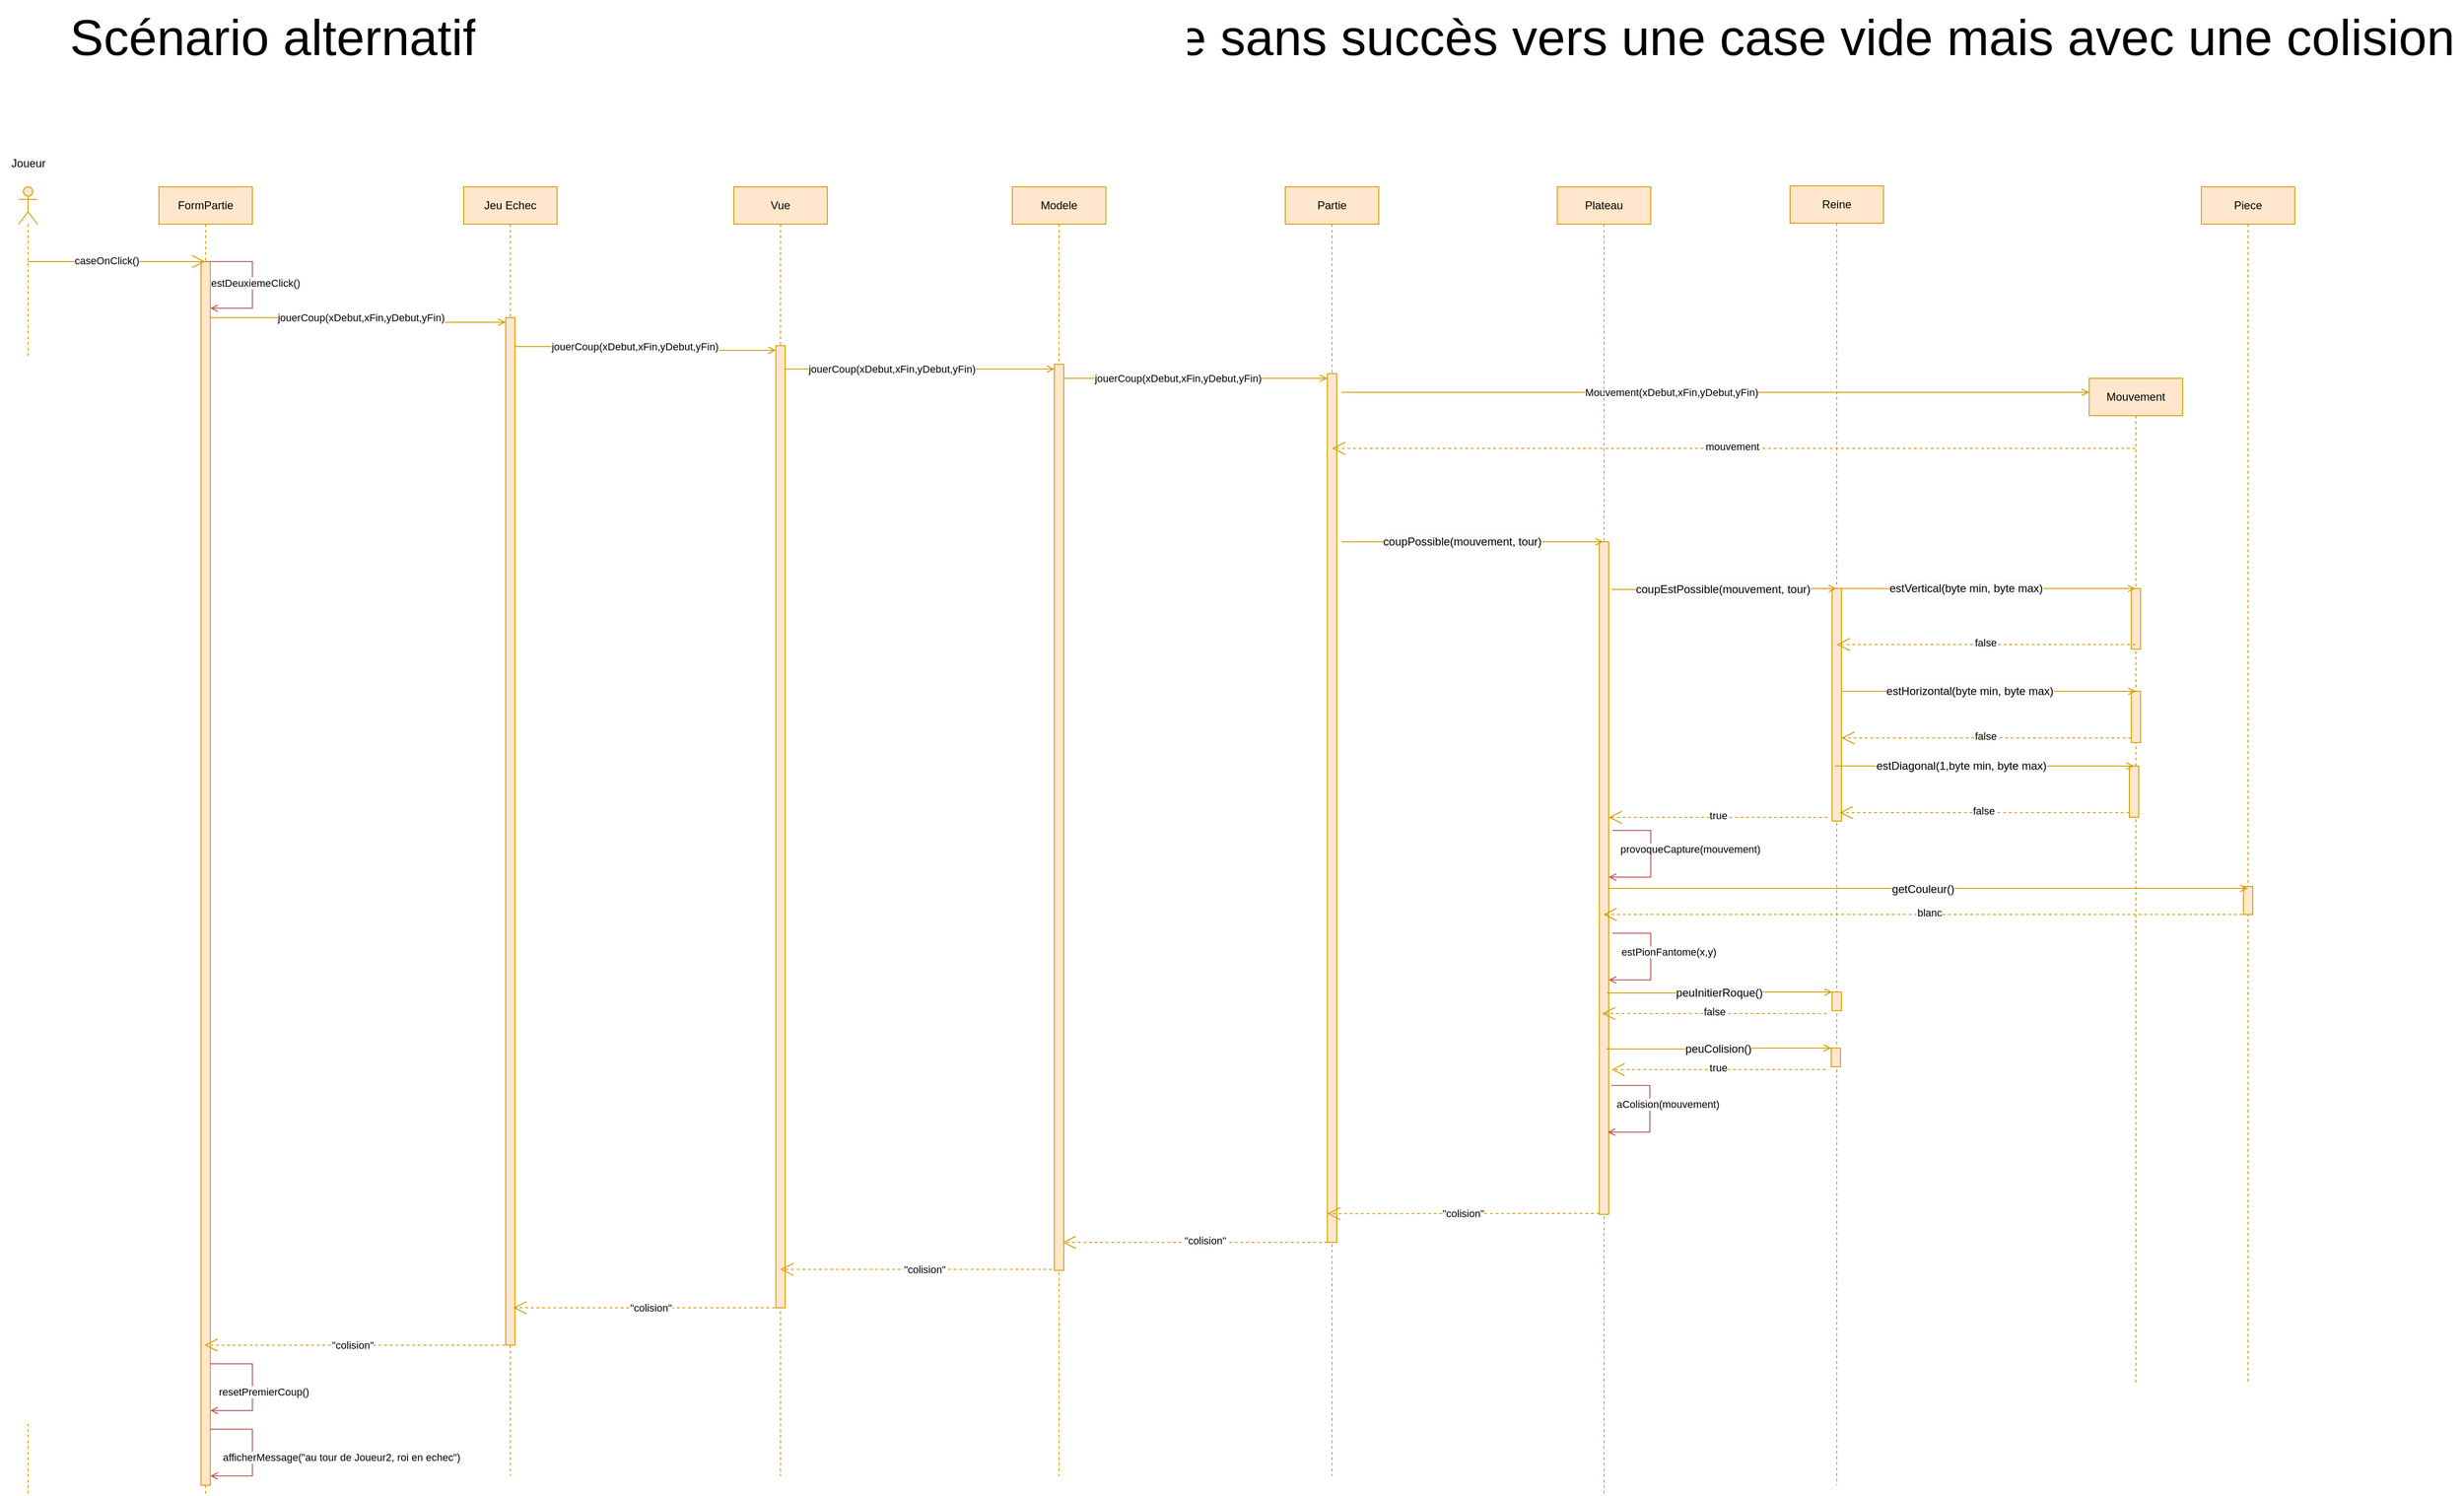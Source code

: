 <mxfile version="26.1.0">
  <diagram name="Page-1" id="2YBvvXClWsGukQMizWep">
    <mxGraphModel dx="5441" dy="1436" grid="1" gridSize="10" guides="1" tooltips="1" connect="1" arrows="1" fold="1" page="1" pageScale="1" pageWidth="850" pageHeight="1100" math="0" shadow="0">
      <root>
        <mxCell id="0" />
        <mxCell id="1" parent="0" />
        <mxCell id="EnhBGTg6p2PJXciGGI0v-1" value="" style="shape=umlLifeline;perimeter=lifelinePerimeter;whiteSpace=wrap;html=1;container=1;dropTarget=0;collapsible=0;recursiveResize=0;outlineConnect=0;portConstraint=eastwest;newEdgeStyle={&quot;curved&quot;:0,&quot;rounded&quot;:0};participant=umlActor;fillColor=#ffe6cc;strokeColor=#d79b00;" vertex="1" parent="1">
          <mxGeometry x="-390" y="2230" width="20" height="1400" as="geometry" />
        </mxCell>
        <mxCell id="EnhBGTg6p2PJXciGGI0v-2" value="Joueur" style="text;html=1;align=center;verticalAlign=middle;resizable=0;points=[];autosize=1;strokeColor=none;fillColor=none;" vertex="1" parent="1">
          <mxGeometry x="-410" y="2190" width="60" height="30" as="geometry" />
        </mxCell>
        <mxCell id="EnhBGTg6p2PJXciGGI0v-3" value="FormPartie" style="shape=umlLifeline;perimeter=lifelinePerimeter;whiteSpace=wrap;html=1;container=1;dropTarget=0;collapsible=0;recursiveResize=0;outlineConnect=0;portConstraint=eastwest;newEdgeStyle={&quot;curved&quot;:0,&quot;rounded&quot;:0};fillColor=#ffe6cc;strokeColor=#d79b00;" vertex="1" parent="1">
          <mxGeometry x="-240" y="2230" width="100" height="1400" as="geometry" />
        </mxCell>
        <mxCell id="EnhBGTg6p2PJXciGGI0v-4" value="" style="html=1;points=[[0,0,0,0,5],[0,1,0,0,-5],[1,0,0,0,5],[1,1,0,0,-5]];perimeter=orthogonalPerimeter;outlineConnect=0;targetShapes=umlLifeline;portConstraint=eastwest;newEdgeStyle={&quot;curved&quot;:0,&quot;rounded&quot;:0};fillColor=#ffe6cc;strokeColor=#d79b00;" vertex="1" parent="EnhBGTg6p2PJXciGGI0v-3">
          <mxGeometry x="45" y="80" width="10" height="1310" as="geometry" />
        </mxCell>
        <mxCell id="EnhBGTg6p2PJXciGGI0v-5" value="" style="endArrow=open;endFill=1;endSize=12;html=1;rounded=0;fillColor=#ffe6cc;strokeColor=#d79b00;" edge="1" parent="1" source="EnhBGTg6p2PJXciGGI0v-1" target="EnhBGTg6p2PJXciGGI0v-3">
          <mxGeometry width="160" relative="1" as="geometry">
            <mxPoint x="-350" y="2360" as="sourcePoint" />
            <mxPoint x="-240" y="2360" as="targetPoint" />
            <Array as="points">
              <mxPoint x="-300" y="2310" />
            </Array>
          </mxGeometry>
        </mxCell>
        <mxCell id="EnhBGTg6p2PJXciGGI0v-6" value="caseOnClick()" style="edgeLabel;html=1;align=center;verticalAlign=middle;resizable=0;points=[];" vertex="1" connectable="0" parent="EnhBGTg6p2PJXciGGI0v-5">
          <mxGeometry x="-0.498" y="1" relative="1" as="geometry">
            <mxPoint x="36" as="offset" />
          </mxGeometry>
        </mxCell>
        <mxCell id="EnhBGTg6p2PJXciGGI0v-7" value="Jeu Echec" style="shape=umlLifeline;perimeter=lifelinePerimeter;whiteSpace=wrap;html=1;container=1;dropTarget=0;collapsible=0;recursiveResize=0;outlineConnect=0;portConstraint=eastwest;newEdgeStyle={&quot;curved&quot;:0,&quot;rounded&quot;:0};fillColor=#ffe6cc;strokeColor=#d79b00;" vertex="1" parent="1">
          <mxGeometry x="86" y="2230" width="100" height="1380" as="geometry" />
        </mxCell>
        <mxCell id="EnhBGTg6p2PJXciGGI0v-8" value="" style="html=1;points=[[0,0,0,0,5],[0,1,0,0,-5],[1,0,0,0,5],[1,1,0,0,-5]];perimeter=orthogonalPerimeter;outlineConnect=0;targetShapes=umlLifeline;portConstraint=eastwest;newEdgeStyle={&quot;curved&quot;:0,&quot;rounded&quot;:0};fillColor=#ffe6cc;strokeColor=#d79b00;" vertex="1" parent="EnhBGTg6p2PJXciGGI0v-7">
          <mxGeometry x="45" y="140" width="10" height="1100" as="geometry" />
        </mxCell>
        <mxCell id="EnhBGTg6p2PJXciGGI0v-9" style="edgeStyle=orthogonalEdgeStyle;rounded=0;orthogonalLoop=1;jettySize=auto;html=1;curved=0;endArrow=open;endFill=0;fillColor=#ffe6cc;strokeColor=#d79b00;entryX=0;entryY=0;entryDx=0;entryDy=5;entryPerimeter=0;" edge="1" parent="1" source="EnhBGTg6p2PJXciGGI0v-4" target="EnhBGTg6p2PJXciGGI0v-8">
          <mxGeometry relative="1" as="geometry">
            <mxPoint x="-93.5" y="2370" as="sourcePoint" />
            <mxPoint x="131" y="2370" as="targetPoint" />
            <Array as="points">
              <mxPoint x="-27" y="2370" />
              <mxPoint x="-27" y="2375" />
            </Array>
          </mxGeometry>
        </mxCell>
        <mxCell id="EnhBGTg6p2PJXciGGI0v-10" value="jouerCoup(xDebut,xFin,yDebut,yFin)" style="edgeLabel;html=1;align=center;verticalAlign=middle;resizable=0;points=[];" vertex="1" connectable="0" parent="EnhBGTg6p2PJXciGGI0v-9">
          <mxGeometry x="-0.518" y="-2" relative="1" as="geometry">
            <mxPoint x="83" y="-2" as="offset" />
          </mxGeometry>
        </mxCell>
        <mxCell id="EnhBGTg6p2PJXciGGI0v-11" value="" style="endArrow=none;endFill=1;endSize=12;html=1;rounded=0;startArrow=open;startFill=0;fillColor=#f8cecc;strokeColor=#b85450;" edge="1" parent="1" source="EnhBGTg6p2PJXciGGI0v-4">
          <mxGeometry width="160" relative="1" as="geometry">
            <mxPoint x="-180" y="2360" as="sourcePoint" />
            <mxPoint x="-190" y="2310" as="targetPoint" />
            <Array as="points">
              <mxPoint x="-140" y="2360" />
              <mxPoint x="-140" y="2310" />
            </Array>
          </mxGeometry>
        </mxCell>
        <mxCell id="EnhBGTg6p2PJXciGGI0v-12" value="estDeuxiemeClick()" style="edgeLabel;html=1;align=center;verticalAlign=middle;resizable=0;points=[];" vertex="1" connectable="0" parent="EnhBGTg6p2PJXciGGI0v-11">
          <mxGeometry x="-0.009" y="-3" relative="1" as="geometry">
            <mxPoint as="offset" />
          </mxGeometry>
        </mxCell>
        <mxCell id="EnhBGTg6p2PJXciGGI0v-13" value="Modele" style="shape=umlLifeline;perimeter=lifelinePerimeter;whiteSpace=wrap;html=1;container=1;dropTarget=0;collapsible=0;recursiveResize=0;outlineConnect=0;portConstraint=eastwest;newEdgeStyle={&quot;curved&quot;:0,&quot;rounded&quot;:0};fillColor=#ffe6cc;strokeColor=#d79b00;" vertex="1" parent="1">
          <mxGeometry x="673" y="2230" width="100" height="1380" as="geometry" />
        </mxCell>
        <mxCell id="EnhBGTg6p2PJXciGGI0v-14" value="" style="html=1;points=[[0,0,0,0,5],[0,1,0,0,-5],[1,0,0,0,5],[1,1,0,0,-5]];perimeter=orthogonalPerimeter;outlineConnect=0;targetShapes=umlLifeline;portConstraint=eastwest;newEdgeStyle={&quot;curved&quot;:0,&quot;rounded&quot;:0};fillColor=#ffe6cc;strokeColor=#d79b00;" vertex="1" parent="EnhBGTg6p2PJXciGGI0v-13">
          <mxGeometry x="45" y="190" width="10" height="970" as="geometry" />
        </mxCell>
        <mxCell id="EnhBGTg6p2PJXciGGI0v-15" style="edgeStyle=orthogonalEdgeStyle;rounded=0;orthogonalLoop=1;jettySize=auto;html=1;curved=0;endArrow=open;endFill=0;fillColor=#ffe6cc;strokeColor=#d79b00;entryX=0;entryY=0;entryDx=0;entryDy=5;entryPerimeter=0;" edge="1" parent="1" source="EnhBGTg6p2PJXciGGI0v-8" target="EnhBGTg6p2PJXciGGI0v-77">
          <mxGeometry relative="1" as="geometry">
            <mxPoint x="205" y="2400" as="sourcePoint" />
            <mxPoint x="415" y="2401" as="targetPoint" />
            <Array as="points">
              <mxPoint x="278" y="2401" />
              <mxPoint x="278" y="2405" />
            </Array>
          </mxGeometry>
        </mxCell>
        <mxCell id="EnhBGTg6p2PJXciGGI0v-16" value="jouerCoup(xDebut,xFin,yDebut,yFin)" style="edgeLabel;html=1;align=center;verticalAlign=middle;resizable=0;points=[];" vertex="1" connectable="0" parent="EnhBGTg6p2PJXciGGI0v-15">
          <mxGeometry x="-0.518" y="-2" relative="1" as="geometry">
            <mxPoint x="60" y="-2" as="offset" />
          </mxGeometry>
        </mxCell>
        <mxCell id="EnhBGTg6p2PJXciGGI0v-17" value="Partie" style="shape=umlLifeline;perimeter=lifelinePerimeter;whiteSpace=wrap;html=1;container=1;dropTarget=0;collapsible=0;recursiveResize=0;outlineConnect=0;portConstraint=eastwest;newEdgeStyle={&quot;curved&quot;:0,&quot;rounded&quot;:0};fillColor=#ffe6cc;strokeColor=#d79b00;" vertex="1" parent="1">
          <mxGeometry x="965" y="2230" width="100" height="1380" as="geometry" />
        </mxCell>
        <mxCell id="EnhBGTg6p2PJXciGGI0v-18" value="" style="html=1;points=[[0,0,0,0,5],[0,1,0,0,-5],[1,0,0,0,5],[1,1,0,0,-5]];perimeter=orthogonalPerimeter;outlineConnect=0;targetShapes=umlLifeline;portConstraint=eastwest;newEdgeStyle={&quot;curved&quot;:0,&quot;rounded&quot;:0};fillColor=#ffe6cc;strokeColor=#d79b00;" vertex="1" parent="EnhBGTg6p2PJXciGGI0v-17">
          <mxGeometry x="45" y="200" width="10" height="930" as="geometry" />
        </mxCell>
        <mxCell id="EnhBGTg6p2PJXciGGI0v-19" style="edgeStyle=orthogonalEdgeStyle;rounded=0;orthogonalLoop=1;jettySize=auto;html=1;curved=0;endArrow=open;endFill=0;fillColor=#ffe6cc;strokeColor=#d79b00;entryX=0;entryY=0;entryDx=0;entryDy=5;entryPerimeter=0;exitX=1;exitY=0;exitDx=0;exitDy=5;exitPerimeter=0;" edge="1" parent="1" source="EnhBGTg6p2PJXciGGI0v-14" target="EnhBGTg6p2PJXciGGI0v-18">
          <mxGeometry relative="1" as="geometry">
            <mxPoint x="780" y="2435" as="sourcePoint" />
            <mxPoint x="1004.5" y="2435" as="targetPoint" />
            <Array as="points">
              <mxPoint x="728" y="2435" />
            </Array>
          </mxGeometry>
        </mxCell>
        <mxCell id="EnhBGTg6p2PJXciGGI0v-20" value="jouerCoup(xDebut,xFin,yDebut,yFin)" style="edgeLabel;html=1;align=center;verticalAlign=middle;resizable=0;points=[];" vertex="1" connectable="0" parent="EnhBGTg6p2PJXciGGI0v-19">
          <mxGeometry x="-0.518" y="-2" relative="1" as="geometry">
            <mxPoint x="61" y="-2" as="offset" />
          </mxGeometry>
        </mxCell>
        <mxCell id="EnhBGTg6p2PJXciGGI0v-21" value="Mouvement" style="shape=umlLifeline;perimeter=lifelinePerimeter;whiteSpace=wrap;html=1;container=1;dropTarget=0;collapsible=0;recursiveResize=0;outlineConnect=0;portConstraint=eastwest;newEdgeStyle={&quot;curved&quot;:0,&quot;rounded&quot;:0};fillColor=#ffe6cc;strokeColor=#d79b00;" vertex="1" parent="1">
          <mxGeometry x="1825" y="2435" width="100" height="1075" as="geometry" />
        </mxCell>
        <mxCell id="EnhBGTg6p2PJXciGGI0v-22" value="" style="html=1;points=[[0,0,0,0,5],[0,1,0,0,-5],[1,0,0,0,5],[1,1,0,0,-5]];perimeter=orthogonalPerimeter;outlineConnect=0;targetShapes=umlLifeline;portConstraint=eastwest;newEdgeStyle={&quot;curved&quot;:0,&quot;rounded&quot;:0};fillColor=#ffe6cc;strokeColor=#d79b00;" vertex="1" parent="EnhBGTg6p2PJXciGGI0v-21">
          <mxGeometry x="45" y="225" width="10" height="65" as="geometry" />
        </mxCell>
        <mxCell id="EnhBGTg6p2PJXciGGI0v-23" value="" style="html=1;points=[[0,0,0,0,5],[0,1,0,0,-5],[1,0,0,0,5],[1,1,0,0,-5]];perimeter=orthogonalPerimeter;outlineConnect=0;targetShapes=umlLifeline;portConstraint=eastwest;newEdgeStyle={&quot;curved&quot;:0,&quot;rounded&quot;:0};fillColor=#ffe6cc;strokeColor=#d79b00;" vertex="1" parent="EnhBGTg6p2PJXciGGI0v-21">
          <mxGeometry x="45" y="335" width="10" height="55" as="geometry" />
        </mxCell>
        <mxCell id="EnhBGTg6p2PJXciGGI0v-25" style="edgeStyle=orthogonalEdgeStyle;rounded=0;orthogonalLoop=1;jettySize=auto;html=1;curved=0;endArrow=open;endFill=0;fillColor=#ffe6cc;strokeColor=#d79b00;" edge="1" parent="1">
          <mxGeometry relative="1" as="geometry">
            <mxPoint x="1025" y="2450" as="sourcePoint" />
            <mxPoint x="1825" y="2450" as="targetPoint" />
            <Array as="points" />
          </mxGeometry>
        </mxCell>
        <mxCell id="EnhBGTg6p2PJXciGGI0v-26" value="Mouvement(xDebut,xFin,yDebut,yFin)" style="edgeLabel;html=1;align=center;verticalAlign=middle;resizable=0;points=[];" vertex="1" connectable="0" parent="EnhBGTg6p2PJXciGGI0v-25">
          <mxGeometry x="-0.518" y="-2" relative="1" as="geometry">
            <mxPoint x="160" y="-2" as="offset" />
          </mxGeometry>
        </mxCell>
        <mxCell id="EnhBGTg6p2PJXciGGI0v-27" value="" style="endArrow=open;endFill=1;endSize=12;html=1;rounded=0;fillColor=#ffe6cc;strokeColor=#d79b00;dashed=1;" edge="1" parent="1" source="EnhBGTg6p2PJXciGGI0v-21" target="EnhBGTg6p2PJXciGGI0v-17">
          <mxGeometry width="160" relative="1" as="geometry">
            <mxPoint x="1295" y="2520" as="sourcePoint" />
            <mxPoint x="1135" y="2520" as="targetPoint" />
            <Array as="points">
              <mxPoint x="1445" y="2510" />
              <mxPoint x="1255" y="2510" />
            </Array>
          </mxGeometry>
        </mxCell>
        <mxCell id="EnhBGTg6p2PJXciGGI0v-28" value="mouvement" style="edgeLabel;html=1;align=center;verticalAlign=middle;resizable=0;points=[];" vertex="1" connectable="0" parent="EnhBGTg6p2PJXciGGI0v-27">
          <mxGeometry x="0.005" y="-2" relative="1" as="geometry">
            <mxPoint as="offset" />
          </mxGeometry>
        </mxCell>
        <mxCell id="EnhBGTg6p2PJXciGGI0v-29" value="Plateau" style="shape=umlLifeline;perimeter=lifelinePerimeter;whiteSpace=wrap;html=1;container=1;dropTarget=0;collapsible=0;recursiveResize=0;outlineConnect=0;portConstraint=eastwest;newEdgeStyle={&quot;curved&quot;:0,&quot;rounded&quot;:0};fillColor=#ffe6cc;strokeColor=#d79b00;" vertex="1" parent="1">
          <mxGeometry x="1256" y="2230" width="100" height="1400" as="geometry" />
        </mxCell>
        <mxCell id="EnhBGTg6p2PJXciGGI0v-30" value="" style="html=1;points=[[0,0,0,0,5],[0,1,0,0,-5],[1,0,0,0,5],[1,1,0,0,-5]];perimeter=orthogonalPerimeter;outlineConnect=0;targetShapes=umlLifeline;portConstraint=eastwest;newEdgeStyle={&quot;curved&quot;:0,&quot;rounded&quot;:0};fillColor=#ffe6cc;strokeColor=#d79b00;" vertex="1" parent="EnhBGTg6p2PJXciGGI0v-29">
          <mxGeometry x="45" y="380" width="10" height="720" as="geometry" />
        </mxCell>
        <mxCell id="EnhBGTg6p2PJXciGGI0v-32" style="edgeStyle=orthogonalEdgeStyle;rounded=0;orthogonalLoop=1;jettySize=auto;html=1;curved=0;endArrow=open;endFill=0;fillColor=#ffe6cc;strokeColor=#d79b00;" edge="1" parent="1">
          <mxGeometry relative="1" as="geometry">
            <mxPoint x="1025" y="2610" as="sourcePoint" />
            <mxPoint x="1305" y="2610" as="targetPoint" />
            <Array as="points" />
          </mxGeometry>
        </mxCell>
        <mxCell id="EnhBGTg6p2PJXciGGI0v-33" value="&lt;span style=&quot;font-size: 12px; text-align: left; text-wrap-mode: wrap; background-color: rgb(251, 251, 251);&quot;&gt;coupPossible(mouvement, tour)&lt;/span&gt;" style="edgeLabel;html=1;align=center;verticalAlign=middle;resizable=0;points=[];" vertex="1" connectable="0" parent="EnhBGTg6p2PJXciGGI0v-32">
          <mxGeometry x="-0.518" y="-2" relative="1" as="geometry">
            <mxPoint x="61" y="-2" as="offset" />
          </mxGeometry>
        </mxCell>
        <mxCell id="EnhBGTg6p2PJXciGGI0v-34" value="" style="endArrow=open;endFill=1;endSize=12;html=1;rounded=0;fillColor=#ffe6cc;strokeColor=#d79b00;dashed=1;entryX=0.5;entryY=0.973;entryDx=0;entryDy=0;entryPerimeter=0;" edge="1" parent="1">
          <mxGeometry width="160" relative="1" as="geometry">
            <mxPoint x="1301" y="3329" as="sourcePoint" />
            <mxPoint x="1010" y="3329.3" as="targetPoint" />
            <Array as="points">
              <mxPoint x="1261" y="3329" />
            </Array>
          </mxGeometry>
        </mxCell>
        <mxCell id="EnhBGTg6p2PJXciGGI0v-35" value="&quot;colision&quot;" style="edgeLabel;html=1;align=center;verticalAlign=middle;resizable=0;points=[];" vertex="1" connectable="0" parent="EnhBGTg6p2PJXciGGI0v-34">
          <mxGeometry x="0.005" y="-2" relative="1" as="geometry">
            <mxPoint y="2" as="offset" />
          </mxGeometry>
        </mxCell>
        <mxCell id="EnhBGTg6p2PJXciGGI0v-36" value="Reine" style="shape=umlLifeline;perimeter=lifelinePerimeter;whiteSpace=wrap;html=1;container=1;dropTarget=0;collapsible=0;recursiveResize=0;outlineConnect=0;portConstraint=eastwest;newEdgeStyle={&quot;curved&quot;:0,&quot;rounded&quot;:0};fillColor=#ffe6cc;strokeColor=#d79b00;" vertex="1" parent="1">
          <mxGeometry x="1505" y="2229" width="100" height="1391" as="geometry" />
        </mxCell>
        <mxCell id="EnhBGTg6p2PJXciGGI0v-37" value="" style="html=1;points=[[0,0,0,0,5],[0,1,0,0,-5],[1,0,0,0,5],[1,1,0,0,-5]];perimeter=orthogonalPerimeter;outlineConnect=0;targetShapes=umlLifeline;portConstraint=eastwest;newEdgeStyle={&quot;curved&quot;:0,&quot;rounded&quot;:0};fillColor=#ffe6cc;strokeColor=#d79b00;" vertex="1" parent="EnhBGTg6p2PJXciGGI0v-36">
          <mxGeometry x="45" y="431" width="10" height="249" as="geometry" />
        </mxCell>
        <mxCell id="EnhBGTg6p2PJXciGGI0v-38" value="" style="html=1;points=[[0,0,0,0,5],[0,1,0,0,-5],[1,0,0,0,5],[1,1,0,0,-5]];perimeter=orthogonalPerimeter;outlineConnect=0;targetShapes=umlLifeline;portConstraint=eastwest;newEdgeStyle={&quot;curved&quot;:0,&quot;rounded&quot;:0};fillColor=#ffe6cc;strokeColor=#d79b00;" vertex="1" parent="EnhBGTg6p2PJXciGGI0v-36">
          <mxGeometry x="44" y="923" width="10" height="20" as="geometry" />
        </mxCell>
        <mxCell id="EnhBGTg6p2PJXciGGI0v-40" style="edgeStyle=orthogonalEdgeStyle;rounded=0;orthogonalLoop=1;jettySize=auto;html=1;curved=0;endArrow=open;endFill=0;fillColor=#ffe6cc;strokeColor=#d79b00;" edge="1" parent="EnhBGTg6p2PJXciGGI0v-36">
          <mxGeometry relative="1" as="geometry">
            <mxPoint x="-196" y="923" as="sourcePoint" />
            <mxPoint x="44" y="923" as="targetPoint" />
            <Array as="points">
              <mxPoint x="-196" y="924" />
              <mxPoint x="-100" y="924" />
              <mxPoint x="-100" y="923" />
            </Array>
          </mxGeometry>
        </mxCell>
        <mxCell id="EnhBGTg6p2PJXciGGI0v-41" value="&lt;span style=&quot;font-size: 12px; text-align: left; text-wrap-mode: wrap; background-color: rgb(251, 251, 251);&quot;&gt;peuColision()&lt;/span&gt;" style="edgeLabel;html=1;align=center;verticalAlign=middle;resizable=0;points=[];" vertex="1" connectable="0" parent="EnhBGTg6p2PJXciGGI0v-40">
          <mxGeometry x="-0.518" y="-2" relative="1" as="geometry">
            <mxPoint x="61" y="-2" as="offset" />
          </mxGeometry>
        </mxCell>
        <mxCell id="EnhBGTg6p2PJXciGGI0v-42" value="" style="endArrow=open;endFill=1;endSize=12;html=1;rounded=0;fillColor=#ffe6cc;strokeColor=#d79b00;dashed=1;exitX=0;exitY=1;exitDx=0;exitDy=-5;exitPerimeter=0;" edge="1" parent="EnhBGTg6p2PJXciGGI0v-36">
          <mxGeometry width="160" relative="1" as="geometry">
            <mxPoint x="38" y="946" as="sourcePoint" />
            <mxPoint x="-191" y="946" as="targetPoint" />
            <Array as="points">
              <mxPoint x="-67" y="946" />
            </Array>
          </mxGeometry>
        </mxCell>
        <mxCell id="EnhBGTg6p2PJXciGGI0v-43" value="true" style="edgeLabel;html=1;align=center;verticalAlign=middle;resizable=0;points=[];" vertex="1" connectable="0" parent="EnhBGTg6p2PJXciGGI0v-42">
          <mxGeometry x="0.005" y="-2" relative="1" as="geometry">
            <mxPoint as="offset" />
          </mxGeometry>
        </mxCell>
        <mxCell id="EnhBGTg6p2PJXciGGI0v-44" value="" style="endArrow=none;endFill=1;endSize=12;html=1;rounded=0;startArrow=open;startFill=0;fillColor=#f8cecc;strokeColor=#b85450;" edge="1" parent="EnhBGTg6p2PJXciGGI0v-36">
          <mxGeometry width="160" relative="1" as="geometry">
            <mxPoint x="-195" y="1013" as="sourcePoint" />
            <mxPoint x="-191" y="963" as="targetPoint" />
            <Array as="points">
              <mxPoint x="-150" y="1013" />
              <mxPoint x="-150" y="963" />
            </Array>
          </mxGeometry>
        </mxCell>
        <mxCell id="EnhBGTg6p2PJXciGGI0v-45" value="aColision(mouvement)" style="edgeLabel;html=1;align=center;verticalAlign=middle;resizable=0;points=[];" vertex="1" connectable="0" parent="EnhBGTg6p2PJXciGGI0v-44">
          <mxGeometry x="-0.009" y="-3" relative="1" as="geometry">
            <mxPoint x="16" y="-8" as="offset" />
          </mxGeometry>
        </mxCell>
        <mxCell id="EnhBGTg6p2PJXciGGI0v-54" value="" style="html=1;points=[[0,0,0,0,5],[0,1,0,0,-5],[1,0,0,0,5],[1,1,0,0,-5]];perimeter=orthogonalPerimeter;outlineConnect=0;targetShapes=umlLifeline;portConstraint=eastwest;newEdgeStyle={&quot;curved&quot;:0,&quot;rounded&quot;:0};fillColor=#ffe6cc;strokeColor=#d79b00;" vertex="1" parent="EnhBGTg6p2PJXciGGI0v-36">
          <mxGeometry x="45" y="863" width="10" height="20" as="geometry" />
        </mxCell>
        <mxCell id="EnhBGTg6p2PJXciGGI0v-55" style="edgeStyle=orthogonalEdgeStyle;rounded=0;orthogonalLoop=1;jettySize=auto;html=1;curved=0;endArrow=open;endFill=0;fillColor=#ffe6cc;strokeColor=#d79b00;" edge="1" parent="EnhBGTg6p2PJXciGGI0v-36">
          <mxGeometry relative="1" as="geometry">
            <mxPoint x="-195" y="863" as="sourcePoint" />
            <mxPoint x="45" y="863" as="targetPoint" />
            <Array as="points">
              <mxPoint x="-195" y="864" />
              <mxPoint x="-99" y="864" />
              <mxPoint x="-99" y="863" />
            </Array>
          </mxGeometry>
        </mxCell>
        <mxCell id="EnhBGTg6p2PJXciGGI0v-56" value="&lt;span style=&quot;font-size: 12px; text-align: left; text-wrap-mode: wrap; background-color: rgb(251, 251, 251);&quot;&gt;peuInitierRoque()&lt;/span&gt;" style="edgeLabel;html=1;align=center;verticalAlign=middle;resizable=0;points=[];" vertex="1" connectable="0" parent="EnhBGTg6p2PJXciGGI0v-55">
          <mxGeometry x="-0.518" y="-2" relative="1" as="geometry">
            <mxPoint x="61" y="-2" as="offset" />
          </mxGeometry>
        </mxCell>
        <mxCell id="EnhBGTg6p2PJXciGGI0v-57" value="" style="endArrow=open;endFill=1;endSize=12;html=1;rounded=0;fillColor=#ffe6cc;strokeColor=#d79b00;dashed=1;exitX=0;exitY=1;exitDx=0;exitDy=-5;exitPerimeter=0;" edge="1" parent="EnhBGTg6p2PJXciGGI0v-36">
          <mxGeometry width="160" relative="1" as="geometry">
            <mxPoint x="39" y="886" as="sourcePoint" />
            <mxPoint x="-201" y="886" as="targetPoint" />
            <Array as="points" />
          </mxGeometry>
        </mxCell>
        <mxCell id="EnhBGTg6p2PJXciGGI0v-58" value="false" style="edgeLabel;html=1;align=center;verticalAlign=middle;resizable=0;points=[];" vertex="1" connectable="0" parent="EnhBGTg6p2PJXciGGI0v-57">
          <mxGeometry x="0.005" y="-2" relative="1" as="geometry">
            <mxPoint as="offset" />
          </mxGeometry>
        </mxCell>
        <mxCell id="EnhBGTg6p2PJXciGGI0v-62" style="edgeStyle=orthogonalEdgeStyle;rounded=0;orthogonalLoop=1;jettySize=auto;html=1;curved=0;endArrow=open;endFill=0;fillColor=#ffe6cc;strokeColor=#d79b00;" edge="1" parent="1" target="EnhBGTg6p2PJXciGGI0v-36">
          <mxGeometry relative="1" as="geometry">
            <mxPoint x="1315" y="2660" as="sourcePoint" />
            <mxPoint x="1475" y="2670" as="targetPoint" />
            <Array as="points">
              <mxPoint x="1315" y="2661" />
              <mxPoint x="1411" y="2661" />
              <mxPoint x="1411" y="2660" />
            </Array>
          </mxGeometry>
        </mxCell>
        <mxCell id="EnhBGTg6p2PJXciGGI0v-63" value="&lt;span style=&quot;font-size: 12px; text-align: left; text-wrap-mode: wrap; background-color: rgb(251, 251, 251);&quot;&gt;coupEstPossible(mouvement, tour)&lt;/span&gt;" style="edgeLabel;html=1;align=center;verticalAlign=middle;resizable=0;points=[];" vertex="1" connectable="0" parent="EnhBGTg6p2PJXciGGI0v-62">
          <mxGeometry x="-0.518" y="-2" relative="1" as="geometry">
            <mxPoint x="61" y="-2" as="offset" />
          </mxGeometry>
        </mxCell>
        <mxCell id="EnhBGTg6p2PJXciGGI0v-64" style="edgeStyle=orthogonalEdgeStyle;rounded=0;orthogonalLoop=1;jettySize=auto;html=1;curved=0;endArrow=open;endFill=0;fillColor=#ffe6cc;strokeColor=#d79b00;" edge="1" parent="1" target="EnhBGTg6p2PJXciGGI0v-21">
          <mxGeometry relative="1" as="geometry">
            <mxPoint x="1555" y="2660" as="sourcePoint" />
            <mxPoint x="1795" y="2660" as="targetPoint" />
            <Array as="points">
              <mxPoint x="1595" y="2660" />
              <mxPoint x="1595" y="2660" />
            </Array>
          </mxGeometry>
        </mxCell>
        <mxCell id="EnhBGTg6p2PJXciGGI0v-65" value="&lt;span style=&quot;font-size: 12px; text-align: left; text-wrap-mode: wrap; background-color: rgb(251, 251, 251);&quot;&gt;estVertical(byte min, byte max)&lt;/span&gt;" style="edgeLabel;html=1;align=center;verticalAlign=middle;resizable=0;points=[];" vertex="1" connectable="0" parent="EnhBGTg6p2PJXciGGI0v-64">
          <mxGeometry x="-0.518" y="-2" relative="1" as="geometry">
            <mxPoint x="61" y="-2" as="offset" />
          </mxGeometry>
        </mxCell>
        <mxCell id="EnhBGTg6p2PJXciGGI0v-66" value="" style="endArrow=open;endFill=1;endSize=12;html=1;rounded=0;fillColor=#ffe6cc;strokeColor=#d79b00;dashed=1;" edge="1" parent="1" source="EnhBGTg6p2PJXciGGI0v-21">
          <mxGeometry width="160" relative="1" as="geometry">
            <mxPoint x="1835" y="2720" as="sourcePoint" />
            <mxPoint x="1555" y="2720" as="targetPoint" />
            <Array as="points">
              <mxPoint x="1795" y="2720" />
            </Array>
          </mxGeometry>
        </mxCell>
        <mxCell id="EnhBGTg6p2PJXciGGI0v-67" value="false" style="edgeLabel;html=1;align=center;verticalAlign=middle;resizable=0;points=[];" vertex="1" connectable="0" parent="EnhBGTg6p2PJXciGGI0v-66">
          <mxGeometry x="0.005" y="-2" relative="1" as="geometry">
            <mxPoint as="offset" />
          </mxGeometry>
        </mxCell>
        <mxCell id="EnhBGTg6p2PJXciGGI0v-68" style="edgeStyle=orthogonalEdgeStyle;rounded=0;orthogonalLoop=1;jettySize=auto;html=1;curved=0;endArrow=open;endFill=0;fillColor=#ffe6cc;strokeColor=#d79b00;" edge="1" parent="1" source="EnhBGTg6p2PJXciGGI0v-37">
          <mxGeometry relative="1" as="geometry">
            <mxPoint x="1565" y="2760" as="sourcePoint" />
            <mxPoint x="1875" y="2770" as="targetPoint" />
            <Array as="points">
              <mxPoint x="1555" y="2770" />
            </Array>
          </mxGeometry>
        </mxCell>
        <mxCell id="EnhBGTg6p2PJXciGGI0v-69" value="&lt;span style=&quot;font-size: 12px; text-align: left; text-wrap-mode: wrap; background-color: rgb(251, 251, 251);&quot;&gt;estHorizontal(byte min, byte max)&lt;/span&gt;" style="edgeLabel;html=1;align=center;verticalAlign=middle;resizable=0;points=[];" vertex="1" connectable="0" parent="EnhBGTg6p2PJXciGGI0v-68">
          <mxGeometry x="-0.518" y="-2" relative="1" as="geometry">
            <mxPoint x="61" y="-2" as="offset" />
          </mxGeometry>
        </mxCell>
        <mxCell id="EnhBGTg6p2PJXciGGI0v-70" value="" style="endArrow=open;endFill=1;endSize=12;html=1;rounded=0;fillColor=#ffe6cc;strokeColor=#d79b00;dashed=1;exitX=0;exitY=1;exitDx=0;exitDy=-5;exitPerimeter=0;" edge="1" parent="1" source="EnhBGTg6p2PJXciGGI0v-23" target="EnhBGTg6p2PJXciGGI0v-37">
          <mxGeometry width="160" relative="1" as="geometry">
            <mxPoint x="1845" y="2820" as="sourcePoint" />
            <mxPoint x="1565" y="2820" as="targetPoint" />
            <Array as="points">
              <mxPoint x="1765" y="2820" />
            </Array>
          </mxGeometry>
        </mxCell>
        <mxCell id="EnhBGTg6p2PJXciGGI0v-71" value="false" style="edgeLabel;html=1;align=center;verticalAlign=middle;resizable=0;points=[];" vertex="1" connectable="0" parent="EnhBGTg6p2PJXciGGI0v-70">
          <mxGeometry x="0.005" y="-2" relative="1" as="geometry">
            <mxPoint as="offset" />
          </mxGeometry>
        </mxCell>
        <mxCell id="EnhBGTg6p2PJXciGGI0v-72" value="" style="endArrow=open;endFill=1;endSize=12;html=1;rounded=0;fillColor=#ffe6cc;strokeColor=#d79b00;dashed=1;exitX=0;exitY=1;exitDx=0;exitDy=-5;exitPerimeter=0;" edge="1" parent="1">
          <mxGeometry width="160" relative="1" as="geometry">
            <mxPoint x="1545" y="2905" as="sourcePoint" />
            <mxPoint x="1311" y="2905" as="targetPoint" />
            <Array as="points">
              <mxPoint x="1440" y="2905" />
            </Array>
          </mxGeometry>
        </mxCell>
        <mxCell id="EnhBGTg6p2PJXciGGI0v-73" value="true" style="edgeLabel;html=1;align=center;verticalAlign=middle;resizable=0;points=[];" vertex="1" connectable="0" parent="EnhBGTg6p2PJXciGGI0v-72">
          <mxGeometry x="0.005" y="-2" relative="1" as="geometry">
            <mxPoint as="offset" />
          </mxGeometry>
        </mxCell>
        <mxCell id="EnhBGTg6p2PJXciGGI0v-74" value="" style="endArrow=open;endFill=1;endSize=12;html=1;rounded=0;fillColor=#ffe6cc;strokeColor=#d79b00;dashed=1;" edge="1" parent="1">
          <mxGeometry width="160" relative="1" as="geometry">
            <mxPoint x="1010" y="3360" as="sourcePoint" />
            <mxPoint x="726.667" y="3360" as="targetPoint" />
            <Array as="points">
              <mxPoint x="970" y="3360" />
            </Array>
          </mxGeometry>
        </mxCell>
        <mxCell id="EnhBGTg6p2PJXciGGI0v-75" value="&quot;colision&quot;" style="edgeLabel;html=1;align=center;verticalAlign=middle;resizable=0;points=[];" vertex="1" connectable="0" parent="EnhBGTg6p2PJXciGGI0v-74">
          <mxGeometry x="0.005" y="-2" relative="1" as="geometry">
            <mxPoint x="11" as="offset" />
          </mxGeometry>
        </mxCell>
        <mxCell id="EnhBGTg6p2PJXciGGI0v-76" value="Vue" style="shape=umlLifeline;perimeter=lifelinePerimeter;whiteSpace=wrap;html=1;container=1;dropTarget=0;collapsible=0;recursiveResize=0;outlineConnect=0;portConstraint=eastwest;newEdgeStyle={&quot;curved&quot;:0,&quot;rounded&quot;:0};fillColor=#ffe6cc;strokeColor=#d79b00;" vertex="1" parent="1">
          <mxGeometry x="375" y="2230" width="100" height="1380" as="geometry" />
        </mxCell>
        <mxCell id="EnhBGTg6p2PJXciGGI0v-77" value="" style="html=1;points=[[0,0,0,0,5],[0,1,0,0,-5],[1,0,0,0,5],[1,1,0,0,-5]];perimeter=orthogonalPerimeter;outlineConnect=0;targetShapes=umlLifeline;portConstraint=eastwest;newEdgeStyle={&quot;curved&quot;:0,&quot;rounded&quot;:0};fillColor=#ffe6cc;strokeColor=#d79b00;" vertex="1" parent="EnhBGTg6p2PJXciGGI0v-76">
          <mxGeometry x="45" y="170" width="10" height="1030" as="geometry" />
        </mxCell>
        <mxCell id="EnhBGTg6p2PJXciGGI0v-78" style="edgeStyle=orthogonalEdgeStyle;rounded=0;orthogonalLoop=1;jettySize=auto;html=1;curved=0;endArrow=open;endFill=0;fillColor=#ffe6cc;strokeColor=#d79b00;exitX=1;exitY=0;exitDx=0;exitDy=5;exitPerimeter=0;entryX=0;entryY=0;entryDx=0;entryDy=5;entryPerimeter=0;" edge="1" parent="1" source="EnhBGTg6p2PJXciGGI0v-77" target="EnhBGTg6p2PJXciGGI0v-14">
          <mxGeometry relative="1" as="geometry">
            <mxPoint x="503" y="2420" as="sourcePoint" />
            <mxPoint x="713" y="2421" as="targetPoint" />
            <Array as="points">
              <mxPoint x="430" y="2425" />
            </Array>
          </mxGeometry>
        </mxCell>
        <mxCell id="EnhBGTg6p2PJXciGGI0v-79" value="jouerCoup(xDebut,xFin,yDebut,yFin)" style="edgeLabel;html=1;align=center;verticalAlign=middle;resizable=0;points=[];" vertex="1" connectable="0" parent="EnhBGTg6p2PJXciGGI0v-78">
          <mxGeometry x="-0.518" y="-2" relative="1" as="geometry">
            <mxPoint x="60" y="-2" as="offset" />
          </mxGeometry>
        </mxCell>
        <mxCell id="EnhBGTg6p2PJXciGGI0v-80" value="" style="endArrow=open;endFill=1;endSize=12;html=1;rounded=0;fillColor=#ffe6cc;strokeColor=#d79b00;dashed=1;" edge="1" parent="1">
          <mxGeometry width="160" relative="1" as="geometry">
            <mxPoint x="715.33" y="3388.89" as="sourcePoint" />
            <mxPoint x="424.997" y="3388.89" as="targetPoint" />
            <Array as="points">
              <mxPoint x="675.33" y="3388.89" />
            </Array>
          </mxGeometry>
        </mxCell>
        <mxCell id="EnhBGTg6p2PJXciGGI0v-81" value="&quot;colision&quot;" style="edgeLabel;html=1;align=center;verticalAlign=middle;resizable=0;points=[];" vertex="1" connectable="0" parent="EnhBGTg6p2PJXciGGI0v-80">
          <mxGeometry x="0.005" y="-2" relative="1" as="geometry">
            <mxPoint x="9" y="2" as="offset" />
          </mxGeometry>
        </mxCell>
        <mxCell id="EnhBGTg6p2PJXciGGI0v-84" value="" style="endArrow=open;endFill=1;endSize=12;html=1;rounded=0;fillColor=#ffe6cc;strokeColor=#d79b00;dashed=1;" edge="1" parent="1">
          <mxGeometry width="160" relative="1" as="geometry">
            <mxPoint x="424.97" y="3430" as="sourcePoint" />
            <mxPoint x="139.005" y="3430" as="targetPoint" />
            <Array as="points">
              <mxPoint x="384.97" y="3430" />
            </Array>
          </mxGeometry>
        </mxCell>
        <mxCell id="EnhBGTg6p2PJXciGGI0v-85" value="&quot;colision&quot;" style="edgeLabel;html=1;align=center;verticalAlign=middle;resizable=0;points=[];" vertex="1" connectable="0" parent="EnhBGTg6p2PJXciGGI0v-84">
          <mxGeometry x="0.005" y="-2" relative="1" as="geometry">
            <mxPoint x="4" y="2" as="offset" />
          </mxGeometry>
        </mxCell>
        <mxCell id="EnhBGTg6p2PJXciGGI0v-86" value="" style="endArrow=open;endFill=1;endSize=12;html=1;rounded=0;fillColor=#ffe6cc;strokeColor=#d79b00;dashed=1;" edge="1" parent="1">
          <mxGeometry width="160" relative="1" as="geometry">
            <mxPoint x="130" y="3470" as="sourcePoint" />
            <mxPoint x="-191.333" y="3470" as="targetPoint" />
            <Array as="points">
              <mxPoint x="82" y="3470" />
            </Array>
          </mxGeometry>
        </mxCell>
        <mxCell id="EnhBGTg6p2PJXciGGI0v-87" value="&quot;colision&quot;" style="edgeLabel;html=1;align=center;verticalAlign=middle;resizable=0;points=[];" vertex="1" connectable="0" parent="EnhBGTg6p2PJXciGGI0v-86">
          <mxGeometry x="0.005" y="-2" relative="1" as="geometry">
            <mxPoint x="-2" y="2" as="offset" />
          </mxGeometry>
        </mxCell>
        <mxCell id="EnhBGTg6p2PJXciGGI0v-90" value="" style="endArrow=none;endFill=1;endSize=12;html=1;rounded=0;startArrow=open;startFill=0;fillColor=#f8cecc;strokeColor=#b85450;" edge="1" parent="1">
          <mxGeometry width="160" relative="1" as="geometry">
            <mxPoint x="-185" y="3540" as="sourcePoint" />
            <mxPoint x="-185" y="3490" as="targetPoint" />
            <Array as="points">
              <mxPoint x="-140" y="3540" />
              <mxPoint x="-140" y="3490" />
            </Array>
          </mxGeometry>
        </mxCell>
        <mxCell id="EnhBGTg6p2PJXciGGI0v-91" value="resetPremierCoup()" style="edgeLabel;html=1;align=center;verticalAlign=middle;resizable=0;points=[];" vertex="1" connectable="0" parent="EnhBGTg6p2PJXciGGI0v-90">
          <mxGeometry x="-0.009" y="-3" relative="1" as="geometry">
            <mxPoint x="9" y="4" as="offset" />
          </mxGeometry>
        </mxCell>
        <mxCell id="EnhBGTg6p2PJXciGGI0v-92" value="&lt;div&gt;&lt;font&gt;Scénario alternatif, reine du joueur2(noir) déplacée&lt;/font&gt;&lt;font&gt;&amp;nbsp;sans succès vers une case vide mais avec une colision&lt;/font&gt;&lt;/div&gt;" style="text;html=1;align=center;verticalAlign=middle;resizable=0;points=[];autosize=1;strokeColor=none;fillColor=none;fontSize=54;" vertex="1" parent="1">
          <mxGeometry x="-345" y="2030" width="2570" height="80" as="geometry" />
        </mxCell>
        <mxCell id="EnhBGTg6p2PJXciGGI0v-93" value="" style="endArrow=none;endFill=1;endSize=12;html=1;rounded=0;startArrow=open;startFill=0;fillColor=#f8cecc;strokeColor=#b85450;" edge="1" parent="1">
          <mxGeometry width="160" relative="1" as="geometry">
            <mxPoint x="1311" y="2969" as="sourcePoint" />
            <mxPoint x="1315" y="2919" as="targetPoint" />
            <Array as="points">
              <mxPoint x="1356" y="2969" />
              <mxPoint x="1356" y="2919" />
            </Array>
          </mxGeometry>
        </mxCell>
        <mxCell id="EnhBGTg6p2PJXciGGI0v-94" value="provoqueCapture(mouvement)" style="edgeLabel;html=1;align=center;verticalAlign=middle;resizable=0;points=[];" vertex="1" connectable="0" parent="EnhBGTg6p2PJXciGGI0v-93">
          <mxGeometry x="-0.009" y="-3" relative="1" as="geometry">
            <mxPoint x="39" y="-8" as="offset" />
          </mxGeometry>
        </mxCell>
        <mxCell id="EnhBGTg6p2PJXciGGI0v-95" value="" style="endArrow=none;endFill=1;endSize=12;html=1;rounded=0;startArrow=open;startFill=0;fillColor=#f8cecc;strokeColor=#b85450;" edge="1" parent="1">
          <mxGeometry width="160" relative="1" as="geometry">
            <mxPoint x="1311" y="3079" as="sourcePoint" />
            <mxPoint x="1315" y="3029" as="targetPoint" />
            <Array as="points">
              <mxPoint x="1356" y="3079" />
              <mxPoint x="1356" y="3029" />
            </Array>
          </mxGeometry>
        </mxCell>
        <mxCell id="EnhBGTg6p2PJXciGGI0v-96" value="estPionFantome(x,y)" style="edgeLabel;html=1;align=center;verticalAlign=middle;resizable=0;points=[];" vertex="1" connectable="0" parent="EnhBGTg6p2PJXciGGI0v-95">
          <mxGeometry x="-0.009" y="-3" relative="1" as="geometry">
            <mxPoint x="16" y="-8" as="offset" />
          </mxGeometry>
        </mxCell>
        <mxCell id="EnhBGTg6p2PJXciGGI0v-102" value="Piece" style="shape=umlLifeline;perimeter=lifelinePerimeter;whiteSpace=wrap;html=1;container=1;dropTarget=0;collapsible=0;recursiveResize=0;outlineConnect=0;portConstraint=eastwest;newEdgeStyle={&quot;curved&quot;:0,&quot;rounded&quot;:0};fillColor=#ffe6cc;strokeColor=#d79b00;" vertex="1" parent="1">
          <mxGeometry x="1945" y="2230" width="100" height="1280" as="geometry" />
        </mxCell>
        <mxCell id="EnhBGTg6p2PJXciGGI0v-103" value="" style="html=1;points=[[0,0,0,0,5],[0,1,0,0,-5],[1,0,0,0,5],[1,1,0,0,-5]];perimeter=orthogonalPerimeter;outlineConnect=0;targetShapes=umlLifeline;portConstraint=eastwest;newEdgeStyle={&quot;curved&quot;:0,&quot;rounded&quot;:0};fillColor=#ffe6cc;strokeColor=#d79b00;" vertex="1" parent="EnhBGTg6p2PJXciGGI0v-102">
          <mxGeometry x="45" y="749" width="10" height="30" as="geometry" />
        </mxCell>
        <mxCell id="EnhBGTg6p2PJXciGGI0v-104" style="edgeStyle=orthogonalEdgeStyle;rounded=0;orthogonalLoop=1;jettySize=auto;html=1;curved=0;endArrow=open;endFill=0;fillColor=#ffe6cc;strokeColor=#d79b00;" edge="1" parent="1">
          <mxGeometry relative="1" as="geometry">
            <mxPoint x="1311" y="2981" as="sourcePoint" />
            <mxPoint x="1994.5" y="2981" as="targetPoint" />
            <Array as="points">
              <mxPoint x="1365" y="2981" />
              <mxPoint x="1365" y="2981" />
            </Array>
          </mxGeometry>
        </mxCell>
        <mxCell id="EnhBGTg6p2PJXciGGI0v-105" value="&lt;span style=&quot;font-size: 12px; text-align: left; text-wrap-mode: wrap; background-color: rgb(251, 251, 251);&quot;&gt;getCouleur()&lt;/span&gt;" style="edgeLabel;html=1;align=center;verticalAlign=middle;resizable=0;points=[];" vertex="1" connectable="0" parent="EnhBGTg6p2PJXciGGI0v-104">
          <mxGeometry x="-0.518" y="-2" relative="1" as="geometry">
            <mxPoint x="171" y="-1" as="offset" />
          </mxGeometry>
        </mxCell>
        <mxCell id="EnhBGTg6p2PJXciGGI0v-106" value="" style="endArrow=open;endFill=1;endSize=12;html=1;rounded=0;fillColor=#ffe6cc;strokeColor=#d79b00;dashed=1;exitX=0;exitY=1;exitDx=0;exitDy=-5;exitPerimeter=0;" edge="1" parent="1">
          <mxGeometry width="160" relative="1" as="geometry">
            <mxPoint x="1995" y="3009" as="sourcePoint" />
            <mxPoint x="1305.389" y="3009" as="targetPoint" />
            <Array as="points" />
          </mxGeometry>
        </mxCell>
        <mxCell id="EnhBGTg6p2PJXciGGI0v-107" value="noir" style="edgeLabel;html=1;align=center;verticalAlign=middle;resizable=0;points=[];" vertex="1" connectable="0" parent="EnhBGTg6p2PJXciGGI0v-106">
          <mxGeometry x="0.005" y="-2" relative="1" as="geometry">
            <mxPoint as="offset" />
          </mxGeometry>
        </mxCell>
        <mxCell id="EnhBGTg6p2PJXciGGI0v-138" value="blanc" style="edgeLabel;html=1;align=center;verticalAlign=middle;resizable=0;points=[];" vertex="1" connectable="0" parent="EnhBGTg6p2PJXciGGI0v-106">
          <mxGeometry x="-0.011" y="-2" relative="1" as="geometry">
            <mxPoint as="offset" />
          </mxGeometry>
        </mxCell>
        <mxCell id="EnhBGTg6p2PJXciGGI0v-113" value="" style="endArrow=none;endFill=1;endSize=12;html=1;rounded=0;startArrow=open;startFill=0;fillColor=#f8cecc;strokeColor=#b85450;" edge="1" parent="1">
          <mxGeometry width="160" relative="1" as="geometry">
            <mxPoint x="-185" y="3610" as="sourcePoint" />
            <mxPoint x="-185" y="3560" as="targetPoint" />
            <Array as="points">
              <mxPoint x="-140" y="3610" />
              <mxPoint x="-140" y="3560" />
            </Array>
          </mxGeometry>
        </mxCell>
        <mxCell id="EnhBGTg6p2PJXciGGI0v-114" value="afficherMessage(&quot;au tour de Joueur2, roi en echec&quot;)" style="edgeLabel;html=1;align=center;verticalAlign=middle;resizable=0;points=[];" vertex="1" connectable="0" parent="EnhBGTg6p2PJXciGGI0v-113">
          <mxGeometry x="-0.009" y="-3" relative="1" as="geometry">
            <mxPoint x="92" y="4" as="offset" />
          </mxGeometry>
        </mxCell>
        <mxCell id="EnhBGTg6p2PJXciGGI0v-133" value="" style="html=1;points=[[0,0,0,0,5],[0,1,0,0,-5],[1,0,0,0,5],[1,1,0,0,-5]];perimeter=orthogonalPerimeter;outlineConnect=0;targetShapes=umlLifeline;portConstraint=eastwest;newEdgeStyle={&quot;curved&quot;:0,&quot;rounded&quot;:0};fillColor=#ffe6cc;strokeColor=#d79b00;" vertex="1" parent="1">
          <mxGeometry x="1868" y="2850" width="10" height="55" as="geometry" />
        </mxCell>
        <mxCell id="EnhBGTg6p2PJXciGGI0v-134" style="edgeStyle=orthogonalEdgeStyle;rounded=0;orthogonalLoop=1;jettySize=auto;html=1;curved=0;endArrow=open;endFill=0;fillColor=#ffe6cc;strokeColor=#d79b00;" edge="1" parent="1">
          <mxGeometry relative="1" as="geometry">
            <mxPoint x="1558" y="2850" as="sourcePoint" />
            <mxPoint x="1873" y="2850" as="targetPoint" />
            <Array as="points">
              <mxPoint x="1553" y="2850" />
            </Array>
          </mxGeometry>
        </mxCell>
        <mxCell id="EnhBGTg6p2PJXciGGI0v-135" value="&lt;span style=&quot;font-size: 12px; text-align: left; text-wrap-mode: wrap; background-color: rgb(251, 251, 251);&quot;&gt;estDiagonal(1,byte min, byte max)&lt;/span&gt;" style="edgeLabel;html=1;align=center;verticalAlign=middle;resizable=0;points=[];" vertex="1" connectable="0" parent="EnhBGTg6p2PJXciGGI0v-134">
          <mxGeometry x="-0.518" y="-2" relative="1" as="geometry">
            <mxPoint x="61" y="-2" as="offset" />
          </mxGeometry>
        </mxCell>
        <mxCell id="EnhBGTg6p2PJXciGGI0v-136" value="" style="endArrow=open;endFill=1;endSize=12;html=1;rounded=0;fillColor=#ffe6cc;strokeColor=#d79b00;dashed=1;exitX=0;exitY=1;exitDx=0;exitDy=-5;exitPerimeter=0;" edge="1" parent="1" source="EnhBGTg6p2PJXciGGI0v-133">
          <mxGeometry width="160" relative="1" as="geometry">
            <mxPoint x="1843" y="2900" as="sourcePoint" />
            <mxPoint x="1558" y="2900" as="targetPoint" />
            <Array as="points">
              <mxPoint x="1763" y="2900" />
            </Array>
          </mxGeometry>
        </mxCell>
        <mxCell id="EnhBGTg6p2PJXciGGI0v-137" value="false" style="edgeLabel;html=1;align=center;verticalAlign=middle;resizable=0;points=[];" vertex="1" connectable="0" parent="EnhBGTg6p2PJXciGGI0v-136">
          <mxGeometry x="0.005" y="-2" relative="1" as="geometry">
            <mxPoint as="offset" />
          </mxGeometry>
        </mxCell>
      </root>
    </mxGraphModel>
  </diagram>
</mxfile>
